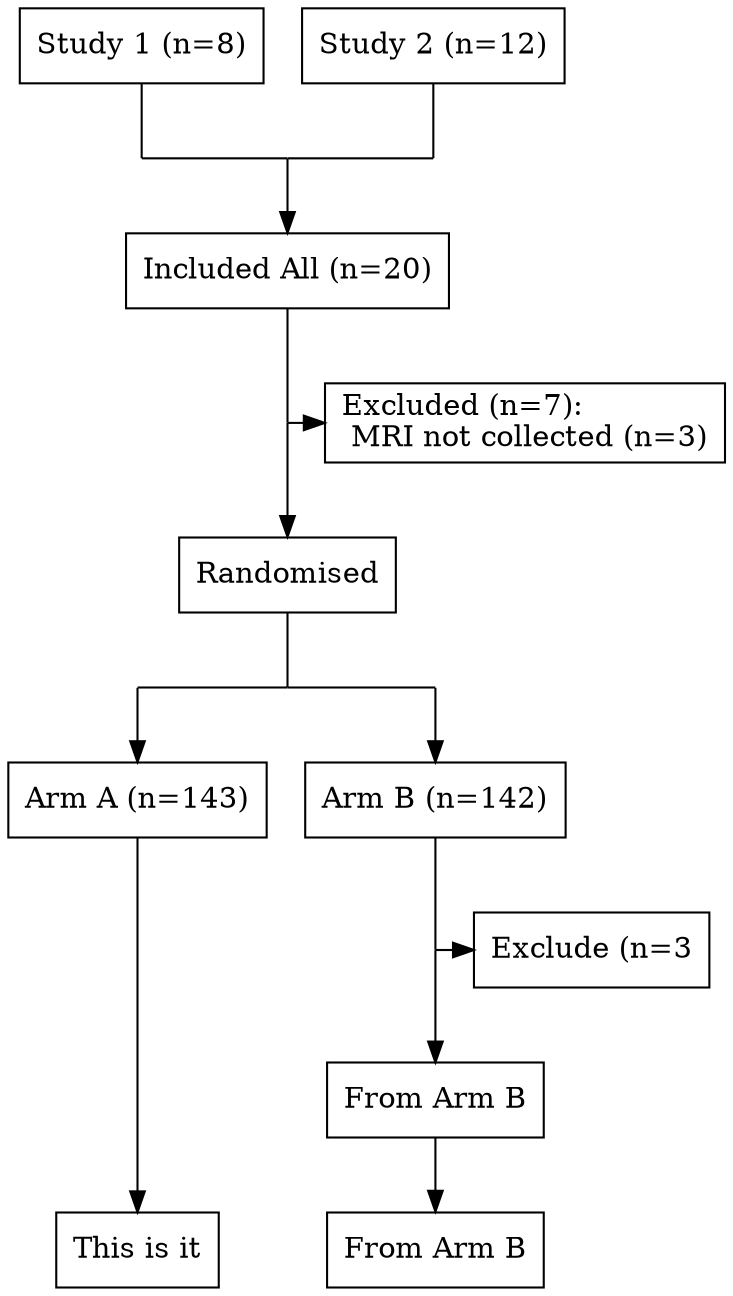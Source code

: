 digraph consort_diagram {
  graph [layout = dot, splines=ortho]





# node definitions with substituted label text
  node [shape = rectangle, fillcolor = Biege, style="", fillcolor = "", color = ""]

node1 [label = "Study 1 (n=8)" group=A1]
node2 [label = "Study 2 (n=12)" group=A2]
node3 [label = "Included All (n=20)" group=B1]
node4 [label = "Excluded (n=7):\l MRI not collected (n=3)\l"]
node5 [label = "Randomised" group=B1]
node6 [label = "Arm A (n=143)" group=A1]
node7 [label = "Arm B (n=142)" group=A2]
node9 [label = "Exclude (n=3\l"]
node10 [label = "" group=A1 shape=none height=0 width=0]
node11 [label = "From Arm B" group=A2]
node12 [label = "This is it" group=A1]
node13 [label = "From Arm B" group=A2]


## Invisible point node for joints

node [shape = point, width = 0, style=invis]

P1 [group=A1]
P2 [group=B1]
P3 [group=A2]
P4 [group=B1]
P5 [group=A1]
P6 [group=B1]
P7 [group=A2]
P8 [group=A2]

subgraph {
  rank = same; rankdir = LR; P1; P2; P3;
  }
subgraph {
  rank = same; rankdir = LR; node1; node2;
  }
subgraph {
  rank = same; rankdir = LR; node3;
  }
subgraph {
  rank = same; rankdir = LR; P4; node4;
  }
subgraph {
  rank = same; rankdir = LR; P5; P6; P7;
  }
subgraph {
  rank = same; rankdir = LR; node6; node7;
  }
subgraph {
  rank = same; rankdir = LR; node10; node11;
  }
subgraph {
  rank = same; rankdir = LR; P8; node9;
  }
subgraph {
  rank = same; rankdir = LR; node12; node13;
  }

edge[style=""];

P2 -> node3;
node1 -> P1 [arrowhead = none];
node2 -> P3 [arrowhead = none];
P1 -> P2 -> P3 [arrowhead = none];
node3 -> P4 [arrowhead = none];
P4 -> node4;
P4 -> node5;
node5 -> P6 [arrowhead = none];
P5 -> node6;
P7 -> node7;
P5 -> P6 -> P7 [arrowhead = none];
node6 -> node12;
node7 -> P8 [arrowhead = none];
P8 -> node9;
P8 -> node11;
node11 -> node13;


}
